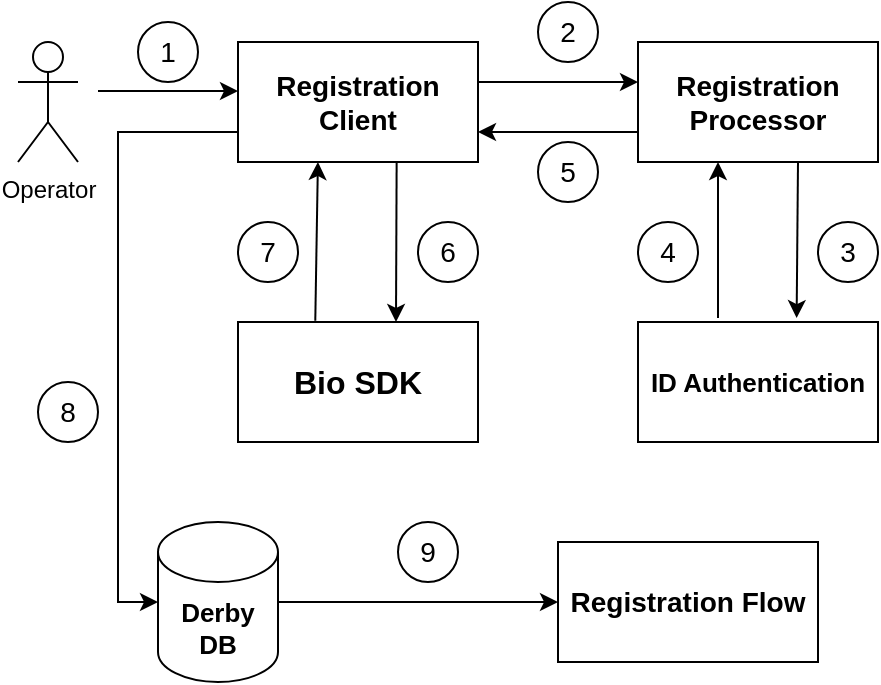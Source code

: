 <mxfile version="18.0.3" type="github">
  <diagram id="1ASEEsOanhs8rrN_ppPi" name="Page-1">
    <mxGraphModel dx="782" dy="468" grid="1" gridSize="10" guides="1" tooltips="1" connect="1" arrows="1" fold="1" page="1" pageScale="1" pageWidth="850" pageHeight="1100" math="0" shadow="0">
      <root>
        <mxCell id="0" />
        <mxCell id="1" parent="0" />
        <mxCell id="zH3nvvAlPRFwcYCAYHBG-1" value="Operator" style="shape=umlActor;verticalLabelPosition=bottom;verticalAlign=top;html=1;outlineConnect=0;" vertex="1" parent="1">
          <mxGeometry x="90" y="160" width="30" height="60" as="geometry" />
        </mxCell>
        <mxCell id="zH3nvvAlPRFwcYCAYHBG-36" style="edgeStyle=orthogonalEdgeStyle;rounded=0;orthogonalLoop=1;jettySize=auto;html=1;exitX=0;exitY=0.75;exitDx=0;exitDy=0;fontSize=14;entryX=0;entryY=0.5;entryDx=0;entryDy=0;entryPerimeter=0;" edge="1" parent="1" source="zH3nvvAlPRFwcYCAYHBG-2" target="zH3nvvAlPRFwcYCAYHBG-7">
          <mxGeometry relative="1" as="geometry">
            <mxPoint x="140" y="440" as="targetPoint" />
          </mxGeometry>
        </mxCell>
        <mxCell id="zH3nvvAlPRFwcYCAYHBG-2" value="&lt;b&gt;&lt;font style=&quot;font-size: 14px;&quot;&gt;Registration Client&lt;/font&gt;&lt;/b&gt;" style="rounded=0;whiteSpace=wrap;html=1;" vertex="1" parent="1">
          <mxGeometry x="200" y="160" width="120" height="60" as="geometry" />
        </mxCell>
        <mxCell id="zH3nvvAlPRFwcYCAYHBG-3" value="&lt;b&gt;&lt;font style=&quot;font-size: 14px;&quot;&gt;Registration Processor&lt;/font&gt;&lt;/b&gt;" style="rounded=0;whiteSpace=wrap;html=1;" vertex="1" parent="1">
          <mxGeometry x="400" y="160" width="120" height="60" as="geometry" />
        </mxCell>
        <mxCell id="zH3nvvAlPRFwcYCAYHBG-4" value="&lt;font style=&quot;font-size: 16px;&quot;&gt;&lt;b&gt;Bio SDK&lt;/b&gt;&lt;/font&gt;" style="rounded=0;whiteSpace=wrap;html=1;" vertex="1" parent="1">
          <mxGeometry x="200" y="300" width="120" height="60" as="geometry" />
        </mxCell>
        <mxCell id="zH3nvvAlPRFwcYCAYHBG-5" value="&lt;b&gt;&lt;font style=&quot;font-size: 13px;&quot;&gt;ID Authentication&lt;/font&gt;&lt;/b&gt;" style="rounded=0;whiteSpace=wrap;html=1;" vertex="1" parent="1">
          <mxGeometry x="400" y="300" width="120" height="60" as="geometry" />
        </mxCell>
        <mxCell id="zH3nvvAlPRFwcYCAYHBG-6" value="&lt;font style=&quot;font-size: 14px;&quot;&gt;&lt;b&gt;Registration Flow&lt;/b&gt;&lt;/font&gt;" style="rounded=0;whiteSpace=wrap;html=1;" vertex="1" parent="1">
          <mxGeometry x="360" y="410" width="130" height="60" as="geometry" />
        </mxCell>
        <mxCell id="zH3nvvAlPRFwcYCAYHBG-7" value="&lt;font style=&quot;font-size: 13px;&quot;&gt;&lt;b&gt;Derby DB&lt;/b&gt;&lt;/font&gt;" style="shape=cylinder3;whiteSpace=wrap;html=1;boundedLbl=1;backgroundOutline=1;size=15;" vertex="1" parent="1">
          <mxGeometry x="160" y="400" width="60" height="80" as="geometry" />
        </mxCell>
        <mxCell id="zH3nvvAlPRFwcYCAYHBG-10" value="" style="endArrow=classic;html=1;rounded=0;" edge="1" parent="1">
          <mxGeometry width="50" height="50" relative="1" as="geometry">
            <mxPoint x="130" y="184.5" as="sourcePoint" />
            <mxPoint x="200" y="184.5" as="targetPoint" />
          </mxGeometry>
        </mxCell>
        <mxCell id="zH3nvvAlPRFwcYCAYHBG-11" value="" style="endArrow=classic;html=1;rounded=0;fontSize=14;exitX=1;exitY=0.5;exitDx=0;exitDy=0;" edge="1" parent="1" source="zH3nvvAlPRFwcYCAYHBG-2">
          <mxGeometry width="50" height="50" relative="1" as="geometry">
            <mxPoint x="380" y="240" as="sourcePoint" />
            <mxPoint x="400" y="180" as="targetPoint" />
            <Array as="points">
              <mxPoint x="320" y="180" />
            </Array>
          </mxGeometry>
        </mxCell>
        <mxCell id="zH3nvvAlPRFwcYCAYHBG-12" value="" style="endArrow=classic;html=1;rounded=0;fontSize=14;entryX=1;entryY=0.75;entryDx=0;entryDy=0;exitX=0;exitY=0.75;exitDx=0;exitDy=0;" edge="1" parent="1" source="zH3nvvAlPRFwcYCAYHBG-3" target="zH3nvvAlPRFwcYCAYHBG-2">
          <mxGeometry width="50" height="50" relative="1" as="geometry">
            <mxPoint x="380" y="240" as="sourcePoint" />
            <mxPoint x="430" y="190" as="targetPoint" />
          </mxGeometry>
        </mxCell>
        <mxCell id="zH3nvvAlPRFwcYCAYHBG-13" value="" style="endArrow=classic;html=1;rounded=0;fontSize=14;" edge="1" parent="1">
          <mxGeometry width="50" height="50" relative="1" as="geometry">
            <mxPoint x="440" y="298" as="sourcePoint" />
            <mxPoint x="440" y="220" as="targetPoint" />
          </mxGeometry>
        </mxCell>
        <mxCell id="zH3nvvAlPRFwcYCAYHBG-14" value="" style="endArrow=classic;html=1;rounded=0;fontSize=14;entryX=0.661;entryY=-0.033;entryDx=0;entryDy=0;entryPerimeter=0;" edge="1" parent="1" target="zH3nvvAlPRFwcYCAYHBG-5">
          <mxGeometry width="50" height="50" relative="1" as="geometry">
            <mxPoint x="480" y="220" as="sourcePoint" />
            <mxPoint x="480" y="290" as="targetPoint" />
          </mxGeometry>
        </mxCell>
        <mxCell id="zH3nvvAlPRFwcYCAYHBG-15" value="" style="endArrow=classic;html=1;rounded=0;fontSize=14;exitX=0.661;exitY=1;exitDx=0;exitDy=0;exitPerimeter=0;" edge="1" parent="1" source="zH3nvvAlPRFwcYCAYHBG-2">
          <mxGeometry width="50" height="50" relative="1" as="geometry">
            <mxPoint x="237" y="220" as="sourcePoint" />
            <mxPoint x="279" y="300" as="targetPoint" />
          </mxGeometry>
        </mxCell>
        <mxCell id="zH3nvvAlPRFwcYCAYHBG-16" value="" style="endArrow=classic;html=1;rounded=0;fontSize=14;entryX=0.333;entryY=1;entryDx=0;entryDy=0;entryPerimeter=0;exitX=0.322;exitY=-0.011;exitDx=0;exitDy=0;exitPerimeter=0;" edge="1" parent="1" source="zH3nvvAlPRFwcYCAYHBG-4" target="zH3nvvAlPRFwcYCAYHBG-2">
          <mxGeometry width="50" height="50" relative="1" as="geometry">
            <mxPoint x="240" y="290" as="sourcePoint" />
            <mxPoint x="430" y="390" as="targetPoint" />
          </mxGeometry>
        </mxCell>
        <mxCell id="zH3nvvAlPRFwcYCAYHBG-17" value="1" style="ellipse;whiteSpace=wrap;html=1;aspect=fixed;fontSize=14;" vertex="1" parent="1">
          <mxGeometry x="150" y="150" width="30" height="30" as="geometry" />
        </mxCell>
        <mxCell id="zH3nvvAlPRFwcYCAYHBG-18" value="2" style="ellipse;whiteSpace=wrap;html=1;aspect=fixed;fontSize=14;" vertex="1" parent="1">
          <mxGeometry x="350" y="140" width="30" height="30" as="geometry" />
        </mxCell>
        <mxCell id="zH3nvvAlPRFwcYCAYHBG-19" value="5" style="ellipse;whiteSpace=wrap;html=1;aspect=fixed;fontSize=14;" vertex="1" parent="1">
          <mxGeometry x="350" y="210" width="30" height="30" as="geometry" />
        </mxCell>
        <mxCell id="zH3nvvAlPRFwcYCAYHBG-21" value="9" style="ellipse;whiteSpace=wrap;html=1;aspect=fixed;fontSize=14;" vertex="1" parent="1">
          <mxGeometry x="280" y="400" width="30" height="30" as="geometry" />
        </mxCell>
        <mxCell id="zH3nvvAlPRFwcYCAYHBG-22" value="8" style="ellipse;whiteSpace=wrap;html=1;aspect=fixed;fontSize=14;" vertex="1" parent="1">
          <mxGeometry x="100" y="330" width="30" height="30" as="geometry" />
        </mxCell>
        <mxCell id="zH3nvvAlPRFwcYCAYHBG-23" value="7" style="ellipse;whiteSpace=wrap;html=1;aspect=fixed;fontSize=14;" vertex="1" parent="1">
          <mxGeometry x="200" y="250" width="30" height="30" as="geometry" />
        </mxCell>
        <mxCell id="zH3nvvAlPRFwcYCAYHBG-24" value="6" style="ellipse;whiteSpace=wrap;html=1;aspect=fixed;fontSize=14;" vertex="1" parent="1">
          <mxGeometry x="290" y="250" width="30" height="30" as="geometry" />
        </mxCell>
        <mxCell id="zH3nvvAlPRFwcYCAYHBG-25" value="4" style="ellipse;whiteSpace=wrap;html=1;aspect=fixed;fontSize=14;" vertex="1" parent="1">
          <mxGeometry x="400" y="250" width="30" height="30" as="geometry" />
        </mxCell>
        <mxCell id="zH3nvvAlPRFwcYCAYHBG-26" value="3" style="ellipse;whiteSpace=wrap;html=1;aspect=fixed;fontSize=14;" vertex="1" parent="1">
          <mxGeometry x="490" y="250" width="30" height="30" as="geometry" />
        </mxCell>
        <mxCell id="zH3nvvAlPRFwcYCAYHBG-37" value="" style="endArrow=classic;html=1;rounded=0;fontSize=14;entryX=0;entryY=0.5;entryDx=0;entryDy=0;exitX=1;exitY=0.5;exitDx=0;exitDy=0;exitPerimeter=0;" edge="1" parent="1" source="zH3nvvAlPRFwcYCAYHBG-7" target="zH3nvvAlPRFwcYCAYHBG-6">
          <mxGeometry width="50" height="50" relative="1" as="geometry">
            <mxPoint x="380" y="340" as="sourcePoint" />
            <mxPoint x="430" y="290" as="targetPoint" />
          </mxGeometry>
        </mxCell>
      </root>
    </mxGraphModel>
  </diagram>
</mxfile>
